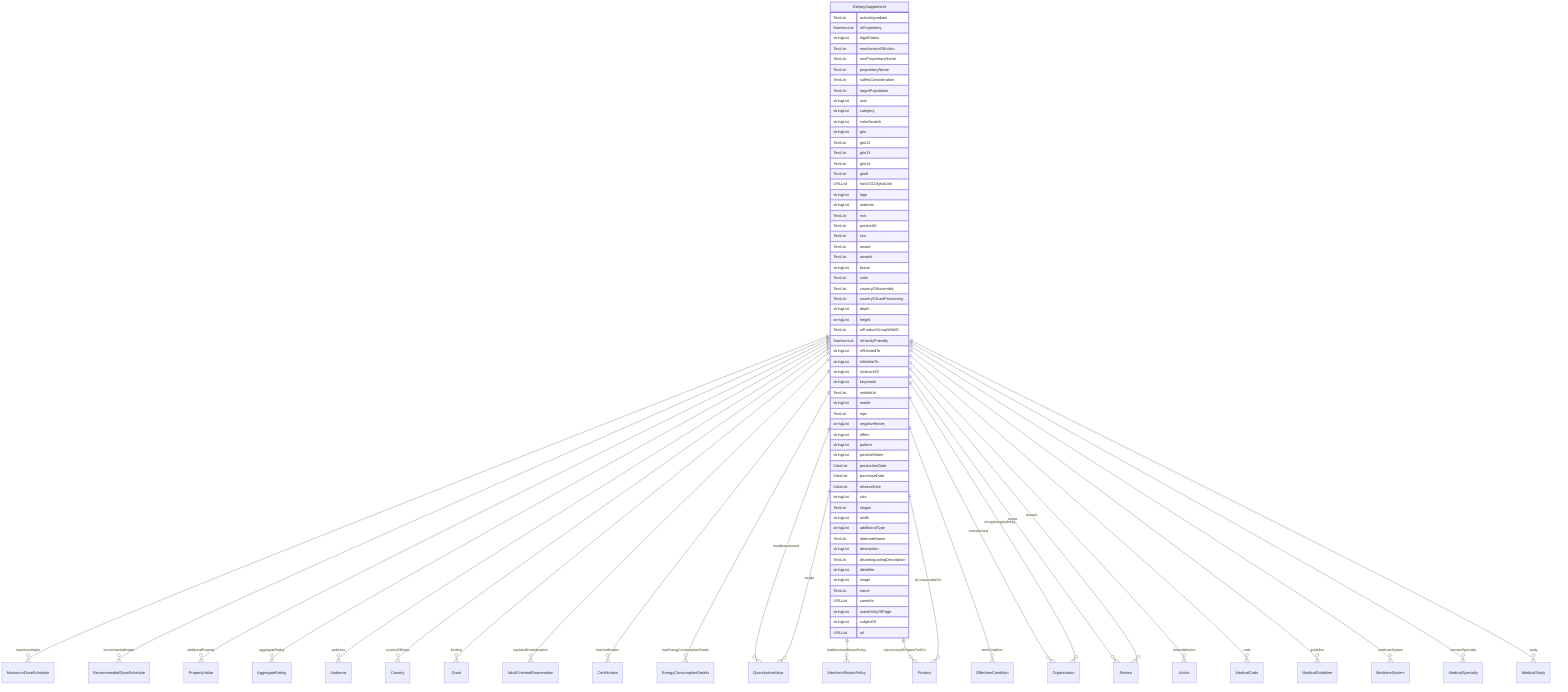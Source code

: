 erDiagram
DietarySupplement {
    TextList activeIngredient  
    BooleanList isProprietary  
    stringList legalStatus  
    TextList mechanismOfAction  
    TextList nonProprietaryName  
    TextList proprietaryName  
    TextList safetyConsideration  
    TextList targetPopulation  
    stringList asin  
    stringList category  
    stringList colorSwatch  
    stringList gtin  
    TextList gtin12  
    TextList gtin13  
    TextList gtin14  
    TextList gtin8  
    URLList hasGS1DigitalLink  
    stringList logo  
    stringList material  
    TextList nsn  
    TextList productID  
    TextList sku  
    TextList award  
    TextList awards  
    stringList brand  
    TextList color  
    TextList countryOfAssembly  
    TextList countryOfLastProcessing  
    stringList depth  
    stringList height  
    TextList inProductGroupWithID  
    BooleanList isFamilyFriendly  
    stringList isRelatedTo  
    stringList isSimilarTo  
    stringList isVariantOf  
    stringList keywords  
    TextList mobileUrl  
    stringList model  
    TextList mpn  
    stringList negativeNotes  
    stringList offers  
    stringList pattern  
    stringList positiveNotes  
    DateList productionDate  
    DateList purchaseDate  
    DateList releaseDate  
    stringList size  
    TextList slogan  
    stringList width  
    stringList additionalType  
    TextList alternateName  
    stringList description  
    TextList disambiguatingDescription  
    stringList identifier  
    stringList image  
    TextList name  
    URLList sameAs  
    stringList mainEntityOfPage  
    stringList subjectOf  
    URLList url  
}

DietarySupplement ||--}o MaximumDoseSchedule : "maximumIntake"
DietarySupplement ||--}o RecommendedDoseSchedule : "recommendedIntake"
DietarySupplement ||--}o PropertyValue : "additionalProperty"
DietarySupplement ||--}o AggregateRating : "aggregateRating"
DietarySupplement ||--}o Audience : "audience"
DietarySupplement ||--}o Country : "countryOfOrigin"
DietarySupplement ||--}o Grant : "funding"
DietarySupplement ||--}o AdultOrientedEnumeration : "hasAdultConsideration"
DietarySupplement ||--}o Certification : "hasCertification"
DietarySupplement ||--}o EnergyConsumptionDetails : "hasEnergyConsumptionDetails"
DietarySupplement ||--}o QuantitativeValue : "hasMeasurement"
DietarySupplement ||--}o MerchantReturnPolicy : "hasMerchantReturnPolicy"
DietarySupplement ||--}o Product : "isAccessoryOrSparePartFor"
DietarySupplement ||--}o Product : "isConsumableFor"
DietarySupplement ||--}o OfferItemCondition : "itemCondition"
DietarySupplement ||--}o Organization : "manufacturer"
DietarySupplement ||--}o Review : "review"
DietarySupplement ||--}o Review : "reviews"
DietarySupplement ||--}o QuantitativeValue : "weight"
DietarySupplement ||--}o Action : "potentialAction"
DietarySupplement ||--}o MedicalCode : "code"
DietarySupplement ||--}o MedicalGuideline : "guideline"
DietarySupplement ||--}o MedicineSystem : "medicineSystem"
DietarySupplement ||--}o Organization : "recognizingAuthority"
DietarySupplement ||--}o MedicalSpecialty : "relevantSpecialty"
DietarySupplement ||--}o MedicalStudy : "study"